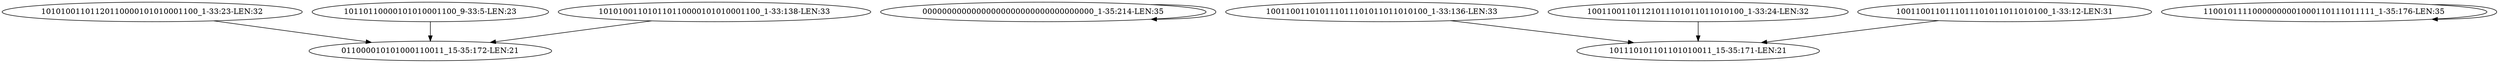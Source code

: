 digraph G {
    "10101001101120110000101010001100_1-33:23-LEN:32" -> "011000010101000110011_15-35:172-LEN:21";
    "00000000000000000000000000000000000_1-35:214-LEN:35" -> "00000000000000000000000000000000000_1-35:214-LEN:35";
    "100110011010111011101011011010100_1-33:136-LEN:33" -> "101110101101101010011_15-35:171-LEN:21";
    "10011001101121011101011011010100_1-33:24-LEN:32" -> "101110101101101010011_15-35:171-LEN:21";
    "11001011110000000001000110111011111_1-35:176-LEN:35" -> "11001011110000000001000110111011111_1-35:176-LEN:35";
    "1001100110111011101011011010100_1-33:12-LEN:31" -> "101110101101101010011_15-35:171-LEN:21";
    "10110110000101010001100_9-33:5-LEN:23" -> "011000010101000110011_15-35:172-LEN:21";
    "101010011010110110000101010001100_1-33:138-LEN:33" -> "011000010101000110011_15-35:172-LEN:21";
}
